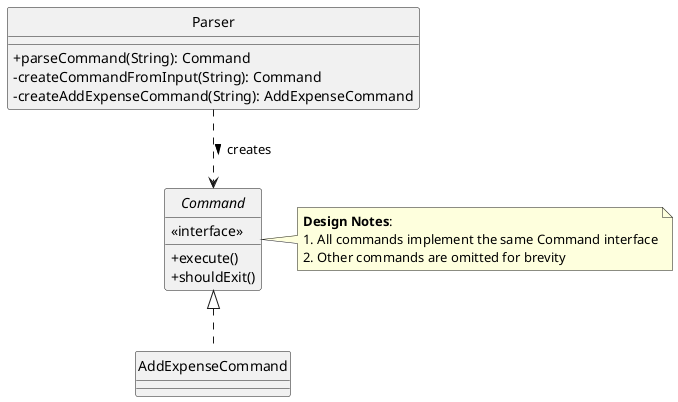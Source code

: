 @startuml Parser_ClassDiagram
hide circle
skinparam classAttributeIconSize 0

class Parser {
  + parseCommand(String): Command
  - createCommandFromInput(String): Command
  - createAddExpenseCommand(String): AddExpenseCommand
}

interface Command {
  <<interface>>
  + execute()
  + shouldExit()
}

Command <|.. AddExpenseCommand

Parser ..> Command : creates >

note right of Command
  **Design Notes**:
  1. All commands implement the same Command interface
  2. Other commands are omitted for brevity
end note
@enduml